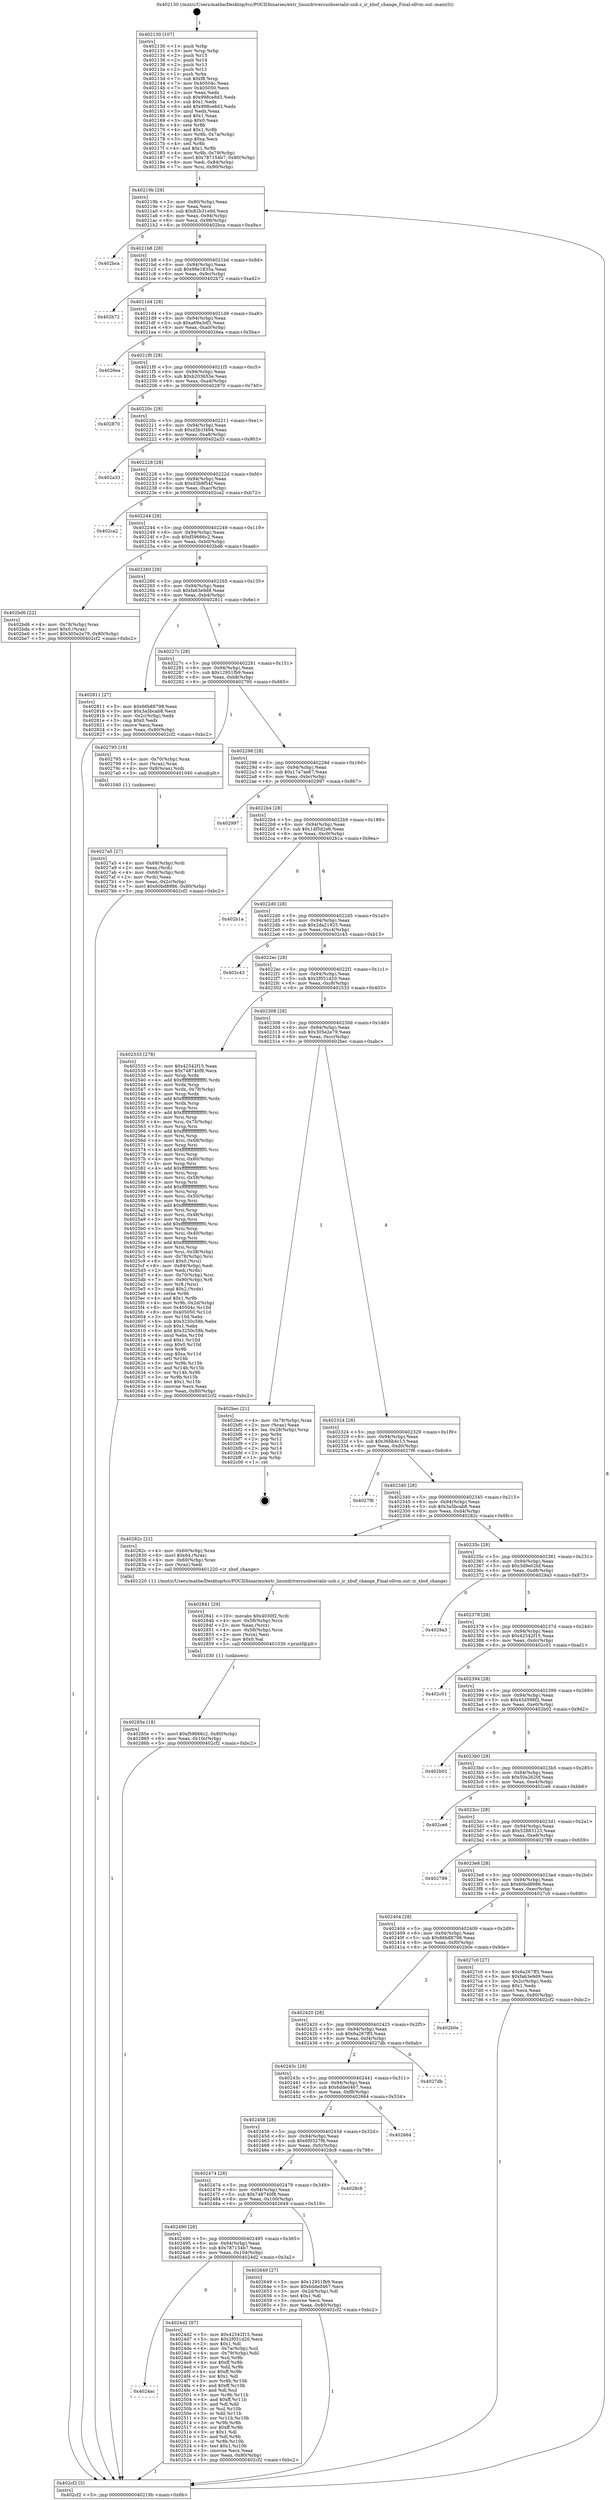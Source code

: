 digraph "0x402130" {
  label = "0x402130 (/mnt/c/Users/mathe/Desktop/tcc/POCII/binaries/extr_linuxdriversusbserialir-usb.c_ir_xbof_change_Final-ollvm.out::main(0))"
  labelloc = "t"
  node[shape=record]

  Entry [label="",width=0.3,height=0.3,shape=circle,fillcolor=black,style=filled]
  "0x40219b" [label="{
     0x40219b [29]\l
     | [instrs]\l
     &nbsp;&nbsp;0x40219b \<+3\>: mov -0x80(%rbp),%eax\l
     &nbsp;&nbsp;0x40219e \<+2\>: mov %eax,%ecx\l
     &nbsp;&nbsp;0x4021a0 \<+6\>: sub $0x82b31e9d,%ecx\l
     &nbsp;&nbsp;0x4021a6 \<+6\>: mov %eax,-0x94(%rbp)\l
     &nbsp;&nbsp;0x4021ac \<+6\>: mov %ecx,-0x98(%rbp)\l
     &nbsp;&nbsp;0x4021b2 \<+6\>: je 0000000000402bca \<main+0xa9a\>\l
  }"]
  "0x402bca" [label="{
     0x402bca\l
  }", style=dashed]
  "0x4021b8" [label="{
     0x4021b8 [28]\l
     | [instrs]\l
     &nbsp;&nbsp;0x4021b8 \<+5\>: jmp 00000000004021bd \<main+0x8d\>\l
     &nbsp;&nbsp;0x4021bd \<+6\>: mov -0x94(%rbp),%eax\l
     &nbsp;&nbsp;0x4021c3 \<+5\>: sub $0x98e1835a,%eax\l
     &nbsp;&nbsp;0x4021c8 \<+6\>: mov %eax,-0x9c(%rbp)\l
     &nbsp;&nbsp;0x4021ce \<+6\>: je 0000000000402b72 \<main+0xa42\>\l
  }"]
  Exit [label="",width=0.3,height=0.3,shape=circle,fillcolor=black,style=filled,peripheries=2]
  "0x402b72" [label="{
     0x402b72\l
  }", style=dashed]
  "0x4021d4" [label="{
     0x4021d4 [28]\l
     | [instrs]\l
     &nbsp;&nbsp;0x4021d4 \<+5\>: jmp 00000000004021d9 \<main+0xa9\>\l
     &nbsp;&nbsp;0x4021d9 \<+6\>: mov -0x94(%rbp),%eax\l
     &nbsp;&nbsp;0x4021df \<+5\>: sub $0xa69a3df1,%eax\l
     &nbsp;&nbsp;0x4021e4 \<+6\>: mov %eax,-0xa0(%rbp)\l
     &nbsp;&nbsp;0x4021ea \<+6\>: je 00000000004026ea \<main+0x5ba\>\l
  }"]
  "0x40285e" [label="{
     0x40285e [18]\l
     | [instrs]\l
     &nbsp;&nbsp;0x40285e \<+7\>: movl $0xf59666c2,-0x80(%rbp)\l
     &nbsp;&nbsp;0x402865 \<+6\>: mov %eax,-0x10c(%rbp)\l
     &nbsp;&nbsp;0x40286b \<+5\>: jmp 0000000000402cf2 \<main+0xbc2\>\l
  }"]
  "0x4026ea" [label="{
     0x4026ea\l
  }", style=dashed]
  "0x4021f0" [label="{
     0x4021f0 [28]\l
     | [instrs]\l
     &nbsp;&nbsp;0x4021f0 \<+5\>: jmp 00000000004021f5 \<main+0xc5\>\l
     &nbsp;&nbsp;0x4021f5 \<+6\>: mov -0x94(%rbp),%eax\l
     &nbsp;&nbsp;0x4021fb \<+5\>: sub $0xb203655e,%eax\l
     &nbsp;&nbsp;0x402200 \<+6\>: mov %eax,-0xa4(%rbp)\l
     &nbsp;&nbsp;0x402206 \<+6\>: je 0000000000402870 \<main+0x740\>\l
  }"]
  "0x402841" [label="{
     0x402841 [29]\l
     | [instrs]\l
     &nbsp;&nbsp;0x402841 \<+10\>: movabs $0x4030f2,%rdi\l
     &nbsp;&nbsp;0x40284b \<+4\>: mov -0x58(%rbp),%rcx\l
     &nbsp;&nbsp;0x40284f \<+2\>: mov %eax,(%rcx)\l
     &nbsp;&nbsp;0x402851 \<+4\>: mov -0x58(%rbp),%rcx\l
     &nbsp;&nbsp;0x402855 \<+2\>: mov (%rcx),%esi\l
     &nbsp;&nbsp;0x402857 \<+2\>: mov $0x0,%al\l
     &nbsp;&nbsp;0x402859 \<+5\>: call 0000000000401030 \<printf@plt\>\l
     | [calls]\l
     &nbsp;&nbsp;0x401030 \{1\} (unknown)\l
  }"]
  "0x402870" [label="{
     0x402870\l
  }", style=dashed]
  "0x40220c" [label="{
     0x40220c [28]\l
     | [instrs]\l
     &nbsp;&nbsp;0x40220c \<+5\>: jmp 0000000000402211 \<main+0xe1\>\l
     &nbsp;&nbsp;0x402211 \<+6\>: mov -0x94(%rbp),%eax\l
     &nbsp;&nbsp;0x402217 \<+5\>: sub $0xd3b1f494,%eax\l
     &nbsp;&nbsp;0x40221c \<+6\>: mov %eax,-0xa8(%rbp)\l
     &nbsp;&nbsp;0x402222 \<+6\>: je 0000000000402a33 \<main+0x903\>\l
  }"]
  "0x4027a5" [label="{
     0x4027a5 [27]\l
     | [instrs]\l
     &nbsp;&nbsp;0x4027a5 \<+4\>: mov -0x68(%rbp),%rdi\l
     &nbsp;&nbsp;0x4027a9 \<+2\>: mov %eax,(%rdi)\l
     &nbsp;&nbsp;0x4027ab \<+4\>: mov -0x68(%rbp),%rdi\l
     &nbsp;&nbsp;0x4027af \<+2\>: mov (%rdi),%eax\l
     &nbsp;&nbsp;0x4027b1 \<+3\>: mov %eax,-0x2c(%rbp)\l
     &nbsp;&nbsp;0x4027b4 \<+7\>: movl $0x60bd8986,-0x80(%rbp)\l
     &nbsp;&nbsp;0x4027bb \<+5\>: jmp 0000000000402cf2 \<main+0xbc2\>\l
  }"]
  "0x402a33" [label="{
     0x402a33\l
  }", style=dashed]
  "0x402228" [label="{
     0x402228 [28]\l
     | [instrs]\l
     &nbsp;&nbsp;0x402228 \<+5\>: jmp 000000000040222d \<main+0xfd\>\l
     &nbsp;&nbsp;0x40222d \<+6\>: mov -0x94(%rbp),%eax\l
     &nbsp;&nbsp;0x402233 \<+5\>: sub $0xd3b9f54f,%eax\l
     &nbsp;&nbsp;0x402238 \<+6\>: mov %eax,-0xac(%rbp)\l
     &nbsp;&nbsp;0x40223e \<+6\>: je 0000000000402ca2 \<main+0xb72\>\l
  }"]
  "0x402130" [label="{
     0x402130 [107]\l
     | [instrs]\l
     &nbsp;&nbsp;0x402130 \<+1\>: push %rbp\l
     &nbsp;&nbsp;0x402131 \<+3\>: mov %rsp,%rbp\l
     &nbsp;&nbsp;0x402134 \<+2\>: push %r15\l
     &nbsp;&nbsp;0x402136 \<+2\>: push %r14\l
     &nbsp;&nbsp;0x402138 \<+2\>: push %r13\l
     &nbsp;&nbsp;0x40213a \<+2\>: push %r12\l
     &nbsp;&nbsp;0x40213c \<+1\>: push %rbx\l
     &nbsp;&nbsp;0x40213d \<+7\>: sub $0xf8,%rsp\l
     &nbsp;&nbsp;0x402144 \<+7\>: mov 0x40504c,%eax\l
     &nbsp;&nbsp;0x40214b \<+7\>: mov 0x405050,%ecx\l
     &nbsp;&nbsp;0x402152 \<+2\>: mov %eax,%edx\l
     &nbsp;&nbsp;0x402154 \<+6\>: sub $0x998ce8d3,%edx\l
     &nbsp;&nbsp;0x40215a \<+3\>: sub $0x1,%edx\l
     &nbsp;&nbsp;0x40215d \<+6\>: add $0x998ce8d3,%edx\l
     &nbsp;&nbsp;0x402163 \<+3\>: imul %edx,%eax\l
     &nbsp;&nbsp;0x402166 \<+3\>: and $0x1,%eax\l
     &nbsp;&nbsp;0x402169 \<+3\>: cmp $0x0,%eax\l
     &nbsp;&nbsp;0x40216c \<+4\>: sete %r8b\l
     &nbsp;&nbsp;0x402170 \<+4\>: and $0x1,%r8b\l
     &nbsp;&nbsp;0x402174 \<+4\>: mov %r8b,-0x7a(%rbp)\l
     &nbsp;&nbsp;0x402178 \<+3\>: cmp $0xa,%ecx\l
     &nbsp;&nbsp;0x40217b \<+4\>: setl %r8b\l
     &nbsp;&nbsp;0x40217f \<+4\>: and $0x1,%r8b\l
     &nbsp;&nbsp;0x402183 \<+4\>: mov %r8b,-0x79(%rbp)\l
     &nbsp;&nbsp;0x402187 \<+7\>: movl $0x787154b7,-0x80(%rbp)\l
     &nbsp;&nbsp;0x40218e \<+6\>: mov %edi,-0x84(%rbp)\l
     &nbsp;&nbsp;0x402194 \<+7\>: mov %rsi,-0x90(%rbp)\l
  }"]
  "0x402ca2" [label="{
     0x402ca2\l
  }", style=dashed]
  "0x402244" [label="{
     0x402244 [28]\l
     | [instrs]\l
     &nbsp;&nbsp;0x402244 \<+5\>: jmp 0000000000402249 \<main+0x119\>\l
     &nbsp;&nbsp;0x402249 \<+6\>: mov -0x94(%rbp),%eax\l
     &nbsp;&nbsp;0x40224f \<+5\>: sub $0xf59666c2,%eax\l
     &nbsp;&nbsp;0x402254 \<+6\>: mov %eax,-0xb0(%rbp)\l
     &nbsp;&nbsp;0x40225a \<+6\>: je 0000000000402bd6 \<main+0xaa6\>\l
  }"]
  "0x402cf2" [label="{
     0x402cf2 [5]\l
     | [instrs]\l
     &nbsp;&nbsp;0x402cf2 \<+5\>: jmp 000000000040219b \<main+0x6b\>\l
  }"]
  "0x402bd6" [label="{
     0x402bd6 [22]\l
     | [instrs]\l
     &nbsp;&nbsp;0x402bd6 \<+4\>: mov -0x78(%rbp),%rax\l
     &nbsp;&nbsp;0x402bda \<+6\>: movl $0x0,(%rax)\l
     &nbsp;&nbsp;0x402be0 \<+7\>: movl $0x305e2e79,-0x80(%rbp)\l
     &nbsp;&nbsp;0x402be7 \<+5\>: jmp 0000000000402cf2 \<main+0xbc2\>\l
  }"]
  "0x402260" [label="{
     0x402260 [28]\l
     | [instrs]\l
     &nbsp;&nbsp;0x402260 \<+5\>: jmp 0000000000402265 \<main+0x135\>\l
     &nbsp;&nbsp;0x402265 \<+6\>: mov -0x94(%rbp),%eax\l
     &nbsp;&nbsp;0x40226b \<+5\>: sub $0xfa63e9d9,%eax\l
     &nbsp;&nbsp;0x402270 \<+6\>: mov %eax,-0xb4(%rbp)\l
     &nbsp;&nbsp;0x402276 \<+6\>: je 0000000000402811 \<main+0x6e1\>\l
  }"]
  "0x4024ac" [label="{
     0x4024ac\l
  }", style=dashed]
  "0x402811" [label="{
     0x402811 [27]\l
     | [instrs]\l
     &nbsp;&nbsp;0x402811 \<+5\>: mov $0x66b88798,%eax\l
     &nbsp;&nbsp;0x402816 \<+5\>: mov $0x3a5bcab8,%ecx\l
     &nbsp;&nbsp;0x40281b \<+3\>: mov -0x2c(%rbp),%edx\l
     &nbsp;&nbsp;0x40281e \<+3\>: cmp $0x0,%edx\l
     &nbsp;&nbsp;0x402821 \<+3\>: cmove %ecx,%eax\l
     &nbsp;&nbsp;0x402824 \<+3\>: mov %eax,-0x80(%rbp)\l
     &nbsp;&nbsp;0x402827 \<+5\>: jmp 0000000000402cf2 \<main+0xbc2\>\l
  }"]
  "0x40227c" [label="{
     0x40227c [28]\l
     | [instrs]\l
     &nbsp;&nbsp;0x40227c \<+5\>: jmp 0000000000402281 \<main+0x151\>\l
     &nbsp;&nbsp;0x402281 \<+6\>: mov -0x94(%rbp),%eax\l
     &nbsp;&nbsp;0x402287 \<+5\>: sub $0x12951fb9,%eax\l
     &nbsp;&nbsp;0x40228c \<+6\>: mov %eax,-0xb8(%rbp)\l
     &nbsp;&nbsp;0x402292 \<+6\>: je 0000000000402795 \<main+0x665\>\l
  }"]
  "0x4024d2" [label="{
     0x4024d2 [97]\l
     | [instrs]\l
     &nbsp;&nbsp;0x4024d2 \<+5\>: mov $0x42542f15,%eax\l
     &nbsp;&nbsp;0x4024d7 \<+5\>: mov $0x2f051d20,%ecx\l
     &nbsp;&nbsp;0x4024dc \<+2\>: mov $0x1,%dl\l
     &nbsp;&nbsp;0x4024de \<+4\>: mov -0x7a(%rbp),%sil\l
     &nbsp;&nbsp;0x4024e2 \<+4\>: mov -0x79(%rbp),%dil\l
     &nbsp;&nbsp;0x4024e6 \<+3\>: mov %sil,%r8b\l
     &nbsp;&nbsp;0x4024e9 \<+4\>: xor $0xff,%r8b\l
     &nbsp;&nbsp;0x4024ed \<+3\>: mov %dil,%r9b\l
     &nbsp;&nbsp;0x4024f0 \<+4\>: xor $0xff,%r9b\l
     &nbsp;&nbsp;0x4024f4 \<+3\>: xor $0x1,%dl\l
     &nbsp;&nbsp;0x4024f7 \<+3\>: mov %r8b,%r10b\l
     &nbsp;&nbsp;0x4024fa \<+4\>: and $0xff,%r10b\l
     &nbsp;&nbsp;0x4024fe \<+3\>: and %dl,%sil\l
     &nbsp;&nbsp;0x402501 \<+3\>: mov %r9b,%r11b\l
     &nbsp;&nbsp;0x402504 \<+4\>: and $0xff,%r11b\l
     &nbsp;&nbsp;0x402508 \<+3\>: and %dl,%dil\l
     &nbsp;&nbsp;0x40250b \<+3\>: or %sil,%r10b\l
     &nbsp;&nbsp;0x40250e \<+3\>: or %dil,%r11b\l
     &nbsp;&nbsp;0x402511 \<+3\>: xor %r11b,%r10b\l
     &nbsp;&nbsp;0x402514 \<+3\>: or %r9b,%r8b\l
     &nbsp;&nbsp;0x402517 \<+4\>: xor $0xff,%r8b\l
     &nbsp;&nbsp;0x40251b \<+3\>: or $0x1,%dl\l
     &nbsp;&nbsp;0x40251e \<+3\>: and %dl,%r8b\l
     &nbsp;&nbsp;0x402521 \<+3\>: or %r8b,%r10b\l
     &nbsp;&nbsp;0x402524 \<+4\>: test $0x1,%r10b\l
     &nbsp;&nbsp;0x402528 \<+3\>: cmovne %ecx,%eax\l
     &nbsp;&nbsp;0x40252b \<+3\>: mov %eax,-0x80(%rbp)\l
     &nbsp;&nbsp;0x40252e \<+5\>: jmp 0000000000402cf2 \<main+0xbc2\>\l
  }"]
  "0x402795" [label="{
     0x402795 [16]\l
     | [instrs]\l
     &nbsp;&nbsp;0x402795 \<+4\>: mov -0x70(%rbp),%rax\l
     &nbsp;&nbsp;0x402799 \<+3\>: mov (%rax),%rax\l
     &nbsp;&nbsp;0x40279c \<+4\>: mov 0x8(%rax),%rdi\l
     &nbsp;&nbsp;0x4027a0 \<+5\>: call 0000000000401040 \<atoi@plt\>\l
     | [calls]\l
     &nbsp;&nbsp;0x401040 \{1\} (unknown)\l
  }"]
  "0x402298" [label="{
     0x402298 [28]\l
     | [instrs]\l
     &nbsp;&nbsp;0x402298 \<+5\>: jmp 000000000040229d \<main+0x16d\>\l
     &nbsp;&nbsp;0x40229d \<+6\>: mov -0x94(%rbp),%eax\l
     &nbsp;&nbsp;0x4022a3 \<+5\>: sub $0x17a7ae67,%eax\l
     &nbsp;&nbsp;0x4022a8 \<+6\>: mov %eax,-0xbc(%rbp)\l
     &nbsp;&nbsp;0x4022ae \<+6\>: je 0000000000402997 \<main+0x867\>\l
  }"]
  "0x402490" [label="{
     0x402490 [28]\l
     | [instrs]\l
     &nbsp;&nbsp;0x402490 \<+5\>: jmp 0000000000402495 \<main+0x365\>\l
     &nbsp;&nbsp;0x402495 \<+6\>: mov -0x94(%rbp),%eax\l
     &nbsp;&nbsp;0x40249b \<+5\>: sub $0x787154b7,%eax\l
     &nbsp;&nbsp;0x4024a0 \<+6\>: mov %eax,-0x104(%rbp)\l
     &nbsp;&nbsp;0x4024a6 \<+6\>: je 00000000004024d2 \<main+0x3a2\>\l
  }"]
  "0x402997" [label="{
     0x402997\l
  }", style=dashed]
  "0x4022b4" [label="{
     0x4022b4 [28]\l
     | [instrs]\l
     &nbsp;&nbsp;0x4022b4 \<+5\>: jmp 00000000004022b9 \<main+0x189\>\l
     &nbsp;&nbsp;0x4022b9 \<+6\>: mov -0x94(%rbp),%eax\l
     &nbsp;&nbsp;0x4022bf \<+5\>: sub $0x1df5d2e6,%eax\l
     &nbsp;&nbsp;0x4022c4 \<+6\>: mov %eax,-0xc0(%rbp)\l
     &nbsp;&nbsp;0x4022ca \<+6\>: je 0000000000402b1a \<main+0x9ea\>\l
  }"]
  "0x402649" [label="{
     0x402649 [27]\l
     | [instrs]\l
     &nbsp;&nbsp;0x402649 \<+5\>: mov $0x12951fb9,%eax\l
     &nbsp;&nbsp;0x40264e \<+5\>: mov $0x6dde0467,%ecx\l
     &nbsp;&nbsp;0x402653 \<+3\>: mov -0x2d(%rbp),%dl\l
     &nbsp;&nbsp;0x402656 \<+3\>: test $0x1,%dl\l
     &nbsp;&nbsp;0x402659 \<+3\>: cmovne %ecx,%eax\l
     &nbsp;&nbsp;0x40265c \<+3\>: mov %eax,-0x80(%rbp)\l
     &nbsp;&nbsp;0x40265f \<+5\>: jmp 0000000000402cf2 \<main+0xbc2\>\l
  }"]
  "0x402b1a" [label="{
     0x402b1a\l
  }", style=dashed]
  "0x4022d0" [label="{
     0x4022d0 [28]\l
     | [instrs]\l
     &nbsp;&nbsp;0x4022d0 \<+5\>: jmp 00000000004022d5 \<main+0x1a5\>\l
     &nbsp;&nbsp;0x4022d5 \<+6\>: mov -0x94(%rbp),%eax\l
     &nbsp;&nbsp;0x4022db \<+5\>: sub $0x2da21925,%eax\l
     &nbsp;&nbsp;0x4022e0 \<+6\>: mov %eax,-0xc4(%rbp)\l
     &nbsp;&nbsp;0x4022e6 \<+6\>: je 0000000000402c43 \<main+0xb13\>\l
  }"]
  "0x402474" [label="{
     0x402474 [28]\l
     | [instrs]\l
     &nbsp;&nbsp;0x402474 \<+5\>: jmp 0000000000402479 \<main+0x349\>\l
     &nbsp;&nbsp;0x402479 \<+6\>: mov -0x94(%rbp),%eax\l
     &nbsp;&nbsp;0x40247f \<+5\>: sub $0x748740f8,%eax\l
     &nbsp;&nbsp;0x402484 \<+6\>: mov %eax,-0x100(%rbp)\l
     &nbsp;&nbsp;0x40248a \<+6\>: je 0000000000402649 \<main+0x519\>\l
  }"]
  "0x402c43" [label="{
     0x402c43\l
  }", style=dashed]
  "0x4022ec" [label="{
     0x4022ec [28]\l
     | [instrs]\l
     &nbsp;&nbsp;0x4022ec \<+5\>: jmp 00000000004022f1 \<main+0x1c1\>\l
     &nbsp;&nbsp;0x4022f1 \<+6\>: mov -0x94(%rbp),%eax\l
     &nbsp;&nbsp;0x4022f7 \<+5\>: sub $0x2f051d20,%eax\l
     &nbsp;&nbsp;0x4022fc \<+6\>: mov %eax,-0xc8(%rbp)\l
     &nbsp;&nbsp;0x402302 \<+6\>: je 0000000000402533 \<main+0x403\>\l
  }"]
  "0x4028c8" [label="{
     0x4028c8\l
  }", style=dashed]
  "0x402533" [label="{
     0x402533 [278]\l
     | [instrs]\l
     &nbsp;&nbsp;0x402533 \<+5\>: mov $0x42542f15,%eax\l
     &nbsp;&nbsp;0x402538 \<+5\>: mov $0x748740f8,%ecx\l
     &nbsp;&nbsp;0x40253d \<+3\>: mov %rsp,%rdx\l
     &nbsp;&nbsp;0x402540 \<+4\>: add $0xfffffffffffffff0,%rdx\l
     &nbsp;&nbsp;0x402544 \<+3\>: mov %rdx,%rsp\l
     &nbsp;&nbsp;0x402547 \<+4\>: mov %rdx,-0x78(%rbp)\l
     &nbsp;&nbsp;0x40254b \<+3\>: mov %rsp,%rdx\l
     &nbsp;&nbsp;0x40254e \<+4\>: add $0xfffffffffffffff0,%rdx\l
     &nbsp;&nbsp;0x402552 \<+3\>: mov %rdx,%rsp\l
     &nbsp;&nbsp;0x402555 \<+3\>: mov %rsp,%rsi\l
     &nbsp;&nbsp;0x402558 \<+4\>: add $0xfffffffffffffff0,%rsi\l
     &nbsp;&nbsp;0x40255c \<+3\>: mov %rsi,%rsp\l
     &nbsp;&nbsp;0x40255f \<+4\>: mov %rsi,-0x70(%rbp)\l
     &nbsp;&nbsp;0x402563 \<+3\>: mov %rsp,%rsi\l
     &nbsp;&nbsp;0x402566 \<+4\>: add $0xfffffffffffffff0,%rsi\l
     &nbsp;&nbsp;0x40256a \<+3\>: mov %rsi,%rsp\l
     &nbsp;&nbsp;0x40256d \<+4\>: mov %rsi,-0x68(%rbp)\l
     &nbsp;&nbsp;0x402571 \<+3\>: mov %rsp,%rsi\l
     &nbsp;&nbsp;0x402574 \<+4\>: add $0xfffffffffffffff0,%rsi\l
     &nbsp;&nbsp;0x402578 \<+3\>: mov %rsi,%rsp\l
     &nbsp;&nbsp;0x40257b \<+4\>: mov %rsi,-0x60(%rbp)\l
     &nbsp;&nbsp;0x40257f \<+3\>: mov %rsp,%rsi\l
     &nbsp;&nbsp;0x402582 \<+4\>: add $0xfffffffffffffff0,%rsi\l
     &nbsp;&nbsp;0x402586 \<+3\>: mov %rsi,%rsp\l
     &nbsp;&nbsp;0x402589 \<+4\>: mov %rsi,-0x58(%rbp)\l
     &nbsp;&nbsp;0x40258d \<+3\>: mov %rsp,%rsi\l
     &nbsp;&nbsp;0x402590 \<+4\>: add $0xfffffffffffffff0,%rsi\l
     &nbsp;&nbsp;0x402594 \<+3\>: mov %rsi,%rsp\l
     &nbsp;&nbsp;0x402597 \<+4\>: mov %rsi,-0x50(%rbp)\l
     &nbsp;&nbsp;0x40259b \<+3\>: mov %rsp,%rsi\l
     &nbsp;&nbsp;0x40259e \<+4\>: add $0xfffffffffffffff0,%rsi\l
     &nbsp;&nbsp;0x4025a2 \<+3\>: mov %rsi,%rsp\l
     &nbsp;&nbsp;0x4025a5 \<+4\>: mov %rsi,-0x48(%rbp)\l
     &nbsp;&nbsp;0x4025a9 \<+3\>: mov %rsp,%rsi\l
     &nbsp;&nbsp;0x4025ac \<+4\>: add $0xfffffffffffffff0,%rsi\l
     &nbsp;&nbsp;0x4025b0 \<+3\>: mov %rsi,%rsp\l
     &nbsp;&nbsp;0x4025b3 \<+4\>: mov %rsi,-0x40(%rbp)\l
     &nbsp;&nbsp;0x4025b7 \<+3\>: mov %rsp,%rsi\l
     &nbsp;&nbsp;0x4025ba \<+4\>: add $0xfffffffffffffff0,%rsi\l
     &nbsp;&nbsp;0x4025be \<+3\>: mov %rsi,%rsp\l
     &nbsp;&nbsp;0x4025c1 \<+4\>: mov %rsi,-0x38(%rbp)\l
     &nbsp;&nbsp;0x4025c5 \<+4\>: mov -0x78(%rbp),%rsi\l
     &nbsp;&nbsp;0x4025c9 \<+6\>: movl $0x0,(%rsi)\l
     &nbsp;&nbsp;0x4025cf \<+6\>: mov -0x84(%rbp),%edi\l
     &nbsp;&nbsp;0x4025d5 \<+2\>: mov %edi,(%rdx)\l
     &nbsp;&nbsp;0x4025d7 \<+4\>: mov -0x70(%rbp),%rsi\l
     &nbsp;&nbsp;0x4025db \<+7\>: mov -0x90(%rbp),%r8\l
     &nbsp;&nbsp;0x4025e2 \<+3\>: mov %r8,(%rsi)\l
     &nbsp;&nbsp;0x4025e5 \<+3\>: cmpl $0x2,(%rdx)\l
     &nbsp;&nbsp;0x4025e8 \<+4\>: setne %r9b\l
     &nbsp;&nbsp;0x4025ec \<+4\>: and $0x1,%r9b\l
     &nbsp;&nbsp;0x4025f0 \<+4\>: mov %r9b,-0x2d(%rbp)\l
     &nbsp;&nbsp;0x4025f4 \<+8\>: mov 0x40504c,%r10d\l
     &nbsp;&nbsp;0x4025fc \<+8\>: mov 0x405050,%r11d\l
     &nbsp;&nbsp;0x402604 \<+3\>: mov %r10d,%ebx\l
     &nbsp;&nbsp;0x402607 \<+6\>: sub $0x3250c58b,%ebx\l
     &nbsp;&nbsp;0x40260d \<+3\>: sub $0x1,%ebx\l
     &nbsp;&nbsp;0x402610 \<+6\>: add $0x3250c58b,%ebx\l
     &nbsp;&nbsp;0x402616 \<+4\>: imul %ebx,%r10d\l
     &nbsp;&nbsp;0x40261a \<+4\>: and $0x1,%r10d\l
     &nbsp;&nbsp;0x40261e \<+4\>: cmp $0x0,%r10d\l
     &nbsp;&nbsp;0x402622 \<+4\>: sete %r9b\l
     &nbsp;&nbsp;0x402626 \<+4\>: cmp $0xa,%r11d\l
     &nbsp;&nbsp;0x40262a \<+4\>: setl %r14b\l
     &nbsp;&nbsp;0x40262e \<+3\>: mov %r9b,%r15b\l
     &nbsp;&nbsp;0x402631 \<+3\>: and %r14b,%r15b\l
     &nbsp;&nbsp;0x402634 \<+3\>: xor %r14b,%r9b\l
     &nbsp;&nbsp;0x402637 \<+3\>: or %r9b,%r15b\l
     &nbsp;&nbsp;0x40263a \<+4\>: test $0x1,%r15b\l
     &nbsp;&nbsp;0x40263e \<+3\>: cmovne %ecx,%eax\l
     &nbsp;&nbsp;0x402641 \<+3\>: mov %eax,-0x80(%rbp)\l
     &nbsp;&nbsp;0x402644 \<+5\>: jmp 0000000000402cf2 \<main+0xbc2\>\l
  }"]
  "0x402308" [label="{
     0x402308 [28]\l
     | [instrs]\l
     &nbsp;&nbsp;0x402308 \<+5\>: jmp 000000000040230d \<main+0x1dd\>\l
     &nbsp;&nbsp;0x40230d \<+6\>: mov -0x94(%rbp),%eax\l
     &nbsp;&nbsp;0x402313 \<+5\>: sub $0x305e2e79,%eax\l
     &nbsp;&nbsp;0x402318 \<+6\>: mov %eax,-0xcc(%rbp)\l
     &nbsp;&nbsp;0x40231e \<+6\>: je 0000000000402bec \<main+0xabc\>\l
  }"]
  "0x402458" [label="{
     0x402458 [28]\l
     | [instrs]\l
     &nbsp;&nbsp;0x402458 \<+5\>: jmp 000000000040245d \<main+0x32d\>\l
     &nbsp;&nbsp;0x40245d \<+6\>: mov -0x94(%rbp),%eax\l
     &nbsp;&nbsp;0x402463 \<+5\>: sub $0x6f0327f6,%eax\l
     &nbsp;&nbsp;0x402468 \<+6\>: mov %eax,-0xfc(%rbp)\l
     &nbsp;&nbsp;0x40246e \<+6\>: je 00000000004028c8 \<main+0x798\>\l
  }"]
  "0x402bec" [label="{
     0x402bec [21]\l
     | [instrs]\l
     &nbsp;&nbsp;0x402bec \<+4\>: mov -0x78(%rbp),%rax\l
     &nbsp;&nbsp;0x402bf0 \<+2\>: mov (%rax),%eax\l
     &nbsp;&nbsp;0x402bf2 \<+4\>: lea -0x28(%rbp),%rsp\l
     &nbsp;&nbsp;0x402bf6 \<+1\>: pop %rbx\l
     &nbsp;&nbsp;0x402bf7 \<+2\>: pop %r12\l
     &nbsp;&nbsp;0x402bf9 \<+2\>: pop %r13\l
     &nbsp;&nbsp;0x402bfb \<+2\>: pop %r14\l
     &nbsp;&nbsp;0x402bfd \<+2\>: pop %r15\l
     &nbsp;&nbsp;0x402bff \<+1\>: pop %rbp\l
     &nbsp;&nbsp;0x402c00 \<+1\>: ret\l
  }"]
  "0x402324" [label="{
     0x402324 [28]\l
     | [instrs]\l
     &nbsp;&nbsp;0x402324 \<+5\>: jmp 0000000000402329 \<main+0x1f9\>\l
     &nbsp;&nbsp;0x402329 \<+6\>: mov -0x94(%rbp),%eax\l
     &nbsp;&nbsp;0x40232f \<+5\>: sub $0x36bb4c13,%eax\l
     &nbsp;&nbsp;0x402334 \<+6\>: mov %eax,-0xd0(%rbp)\l
     &nbsp;&nbsp;0x40233a \<+6\>: je 00000000004027f6 \<main+0x6c6\>\l
  }"]
  "0x402664" [label="{
     0x402664\l
  }", style=dashed]
  "0x4027f6" [label="{
     0x4027f6\l
  }", style=dashed]
  "0x402340" [label="{
     0x402340 [28]\l
     | [instrs]\l
     &nbsp;&nbsp;0x402340 \<+5\>: jmp 0000000000402345 \<main+0x215\>\l
     &nbsp;&nbsp;0x402345 \<+6\>: mov -0x94(%rbp),%eax\l
     &nbsp;&nbsp;0x40234b \<+5\>: sub $0x3a5bcab8,%eax\l
     &nbsp;&nbsp;0x402350 \<+6\>: mov %eax,-0xd4(%rbp)\l
     &nbsp;&nbsp;0x402356 \<+6\>: je 000000000040282c \<main+0x6fc\>\l
  }"]
  "0x40243c" [label="{
     0x40243c [28]\l
     | [instrs]\l
     &nbsp;&nbsp;0x40243c \<+5\>: jmp 0000000000402441 \<main+0x311\>\l
     &nbsp;&nbsp;0x402441 \<+6\>: mov -0x94(%rbp),%eax\l
     &nbsp;&nbsp;0x402447 \<+5\>: sub $0x6dde0467,%eax\l
     &nbsp;&nbsp;0x40244c \<+6\>: mov %eax,-0xf8(%rbp)\l
     &nbsp;&nbsp;0x402452 \<+6\>: je 0000000000402664 \<main+0x534\>\l
  }"]
  "0x40282c" [label="{
     0x40282c [21]\l
     | [instrs]\l
     &nbsp;&nbsp;0x40282c \<+4\>: mov -0x60(%rbp),%rax\l
     &nbsp;&nbsp;0x402830 \<+6\>: movl $0x64,(%rax)\l
     &nbsp;&nbsp;0x402836 \<+4\>: mov -0x60(%rbp),%rax\l
     &nbsp;&nbsp;0x40283a \<+2\>: mov (%rax),%edi\l
     &nbsp;&nbsp;0x40283c \<+5\>: call 0000000000401220 \<ir_xbof_change\>\l
     | [calls]\l
     &nbsp;&nbsp;0x401220 \{1\} (/mnt/c/Users/mathe/Desktop/tcc/POCII/binaries/extr_linuxdriversusbserialir-usb.c_ir_xbof_change_Final-ollvm.out::ir_xbof_change)\l
  }"]
  "0x40235c" [label="{
     0x40235c [28]\l
     | [instrs]\l
     &nbsp;&nbsp;0x40235c \<+5\>: jmp 0000000000402361 \<main+0x231\>\l
     &nbsp;&nbsp;0x402361 \<+6\>: mov -0x94(%rbp),%eax\l
     &nbsp;&nbsp;0x402367 \<+5\>: sub $0x3d9e02bf,%eax\l
     &nbsp;&nbsp;0x40236c \<+6\>: mov %eax,-0xd8(%rbp)\l
     &nbsp;&nbsp;0x402372 \<+6\>: je 00000000004029a3 \<main+0x873\>\l
  }"]
  "0x4027db" [label="{
     0x4027db\l
  }", style=dashed]
  "0x4029a3" [label="{
     0x4029a3\l
  }", style=dashed]
  "0x402378" [label="{
     0x402378 [28]\l
     | [instrs]\l
     &nbsp;&nbsp;0x402378 \<+5\>: jmp 000000000040237d \<main+0x24d\>\l
     &nbsp;&nbsp;0x40237d \<+6\>: mov -0x94(%rbp),%eax\l
     &nbsp;&nbsp;0x402383 \<+5\>: sub $0x42542f15,%eax\l
     &nbsp;&nbsp;0x402388 \<+6\>: mov %eax,-0xdc(%rbp)\l
     &nbsp;&nbsp;0x40238e \<+6\>: je 0000000000402c01 \<main+0xad1\>\l
  }"]
  "0x402420" [label="{
     0x402420 [28]\l
     | [instrs]\l
     &nbsp;&nbsp;0x402420 \<+5\>: jmp 0000000000402425 \<main+0x2f5\>\l
     &nbsp;&nbsp;0x402425 \<+6\>: mov -0x94(%rbp),%eax\l
     &nbsp;&nbsp;0x40242b \<+5\>: sub $0x6a267ff3,%eax\l
     &nbsp;&nbsp;0x402430 \<+6\>: mov %eax,-0xf4(%rbp)\l
     &nbsp;&nbsp;0x402436 \<+6\>: je 00000000004027db \<main+0x6ab\>\l
  }"]
  "0x402c01" [label="{
     0x402c01\l
  }", style=dashed]
  "0x402394" [label="{
     0x402394 [28]\l
     | [instrs]\l
     &nbsp;&nbsp;0x402394 \<+5\>: jmp 0000000000402399 \<main+0x269\>\l
     &nbsp;&nbsp;0x402399 \<+6\>: mov -0x94(%rbp),%eax\l
     &nbsp;&nbsp;0x40239f \<+5\>: sub $0x45d598f2,%eax\l
     &nbsp;&nbsp;0x4023a4 \<+6\>: mov %eax,-0xe0(%rbp)\l
     &nbsp;&nbsp;0x4023aa \<+6\>: je 0000000000402b02 \<main+0x9d2\>\l
  }"]
  "0x402b0e" [label="{
     0x402b0e\l
  }", style=dashed]
  "0x402b02" [label="{
     0x402b02\l
  }", style=dashed]
  "0x4023b0" [label="{
     0x4023b0 [28]\l
     | [instrs]\l
     &nbsp;&nbsp;0x4023b0 \<+5\>: jmp 00000000004023b5 \<main+0x285\>\l
     &nbsp;&nbsp;0x4023b5 \<+6\>: mov -0x94(%rbp),%eax\l
     &nbsp;&nbsp;0x4023bb \<+5\>: sub $0x50a2620f,%eax\l
     &nbsp;&nbsp;0x4023c0 \<+6\>: mov %eax,-0xe4(%rbp)\l
     &nbsp;&nbsp;0x4023c6 \<+6\>: je 0000000000402ce6 \<main+0xbb6\>\l
  }"]
  "0x402404" [label="{
     0x402404 [28]\l
     | [instrs]\l
     &nbsp;&nbsp;0x402404 \<+5\>: jmp 0000000000402409 \<main+0x2d9\>\l
     &nbsp;&nbsp;0x402409 \<+6\>: mov -0x94(%rbp),%eax\l
     &nbsp;&nbsp;0x40240f \<+5\>: sub $0x66b88798,%eax\l
     &nbsp;&nbsp;0x402414 \<+6\>: mov %eax,-0xf0(%rbp)\l
     &nbsp;&nbsp;0x40241a \<+6\>: je 0000000000402b0e \<main+0x9de\>\l
  }"]
  "0x402ce6" [label="{
     0x402ce6\l
  }", style=dashed]
  "0x4023cc" [label="{
     0x4023cc [28]\l
     | [instrs]\l
     &nbsp;&nbsp;0x4023cc \<+5\>: jmp 00000000004023d1 \<main+0x2a1\>\l
     &nbsp;&nbsp;0x4023d1 \<+6\>: mov -0x94(%rbp),%eax\l
     &nbsp;&nbsp;0x4023d7 \<+5\>: sub $0x52883123,%eax\l
     &nbsp;&nbsp;0x4023dc \<+6\>: mov %eax,-0xe8(%rbp)\l
     &nbsp;&nbsp;0x4023e2 \<+6\>: je 0000000000402789 \<main+0x659\>\l
  }"]
  "0x4027c0" [label="{
     0x4027c0 [27]\l
     | [instrs]\l
     &nbsp;&nbsp;0x4027c0 \<+5\>: mov $0x6a267ff3,%eax\l
     &nbsp;&nbsp;0x4027c5 \<+5\>: mov $0xfa63e9d9,%ecx\l
     &nbsp;&nbsp;0x4027ca \<+3\>: mov -0x2c(%rbp),%edx\l
     &nbsp;&nbsp;0x4027cd \<+3\>: cmp $0x1,%edx\l
     &nbsp;&nbsp;0x4027d0 \<+3\>: cmovl %ecx,%eax\l
     &nbsp;&nbsp;0x4027d3 \<+3\>: mov %eax,-0x80(%rbp)\l
     &nbsp;&nbsp;0x4027d6 \<+5\>: jmp 0000000000402cf2 \<main+0xbc2\>\l
  }"]
  "0x402789" [label="{
     0x402789\l
  }", style=dashed]
  "0x4023e8" [label="{
     0x4023e8 [28]\l
     | [instrs]\l
     &nbsp;&nbsp;0x4023e8 \<+5\>: jmp 00000000004023ed \<main+0x2bd\>\l
     &nbsp;&nbsp;0x4023ed \<+6\>: mov -0x94(%rbp),%eax\l
     &nbsp;&nbsp;0x4023f3 \<+5\>: sub $0x60bd8986,%eax\l
     &nbsp;&nbsp;0x4023f8 \<+6\>: mov %eax,-0xec(%rbp)\l
     &nbsp;&nbsp;0x4023fe \<+6\>: je 00000000004027c0 \<main+0x690\>\l
  }"]
  Entry -> "0x402130" [label=" 1"]
  "0x40219b" -> "0x402bca" [label=" 0"]
  "0x40219b" -> "0x4021b8" [label=" 9"]
  "0x402bec" -> Exit [label=" 1"]
  "0x4021b8" -> "0x402b72" [label=" 0"]
  "0x4021b8" -> "0x4021d4" [label=" 9"]
  "0x402bd6" -> "0x402cf2" [label=" 1"]
  "0x4021d4" -> "0x4026ea" [label=" 0"]
  "0x4021d4" -> "0x4021f0" [label=" 9"]
  "0x40285e" -> "0x402cf2" [label=" 1"]
  "0x4021f0" -> "0x402870" [label=" 0"]
  "0x4021f0" -> "0x40220c" [label=" 9"]
  "0x402841" -> "0x40285e" [label=" 1"]
  "0x40220c" -> "0x402a33" [label=" 0"]
  "0x40220c" -> "0x402228" [label=" 9"]
  "0x40282c" -> "0x402841" [label=" 1"]
  "0x402228" -> "0x402ca2" [label=" 0"]
  "0x402228" -> "0x402244" [label=" 9"]
  "0x4027c0" -> "0x402cf2" [label=" 1"]
  "0x402244" -> "0x402bd6" [label=" 1"]
  "0x402244" -> "0x402260" [label=" 8"]
  "0x4027a5" -> "0x402cf2" [label=" 1"]
  "0x402260" -> "0x402811" [label=" 1"]
  "0x402260" -> "0x40227c" [label=" 7"]
  "0x402795" -> "0x4027a5" [label=" 1"]
  "0x40227c" -> "0x402795" [label=" 1"]
  "0x40227c" -> "0x402298" [label=" 6"]
  "0x402649" -> "0x402cf2" [label=" 1"]
  "0x402298" -> "0x402997" [label=" 0"]
  "0x402298" -> "0x4022b4" [label=" 6"]
  "0x402811" -> "0x402cf2" [label=" 1"]
  "0x4022b4" -> "0x402b1a" [label=" 0"]
  "0x4022b4" -> "0x4022d0" [label=" 6"]
  "0x402cf2" -> "0x40219b" [label=" 8"]
  "0x4022d0" -> "0x402c43" [label=" 0"]
  "0x4022d0" -> "0x4022ec" [label=" 6"]
  "0x4024d2" -> "0x402cf2" [label=" 1"]
  "0x4022ec" -> "0x402533" [label=" 1"]
  "0x4022ec" -> "0x402308" [label=" 5"]
  "0x402490" -> "0x4024ac" [label=" 0"]
  "0x402308" -> "0x402bec" [label=" 1"]
  "0x402308" -> "0x402324" [label=" 4"]
  "0x402533" -> "0x402cf2" [label=" 1"]
  "0x402324" -> "0x4027f6" [label=" 0"]
  "0x402324" -> "0x402340" [label=" 4"]
  "0x402474" -> "0x402490" [label=" 1"]
  "0x402340" -> "0x40282c" [label=" 1"]
  "0x402340" -> "0x40235c" [label=" 3"]
  "0x402130" -> "0x40219b" [label=" 1"]
  "0x40235c" -> "0x4029a3" [label=" 0"]
  "0x40235c" -> "0x402378" [label=" 3"]
  "0x402458" -> "0x402474" [label=" 2"]
  "0x402378" -> "0x402c01" [label=" 0"]
  "0x402378" -> "0x402394" [label=" 3"]
  "0x402490" -> "0x4024d2" [label=" 1"]
  "0x402394" -> "0x402b02" [label=" 0"]
  "0x402394" -> "0x4023b0" [label=" 3"]
  "0x40243c" -> "0x402458" [label=" 2"]
  "0x4023b0" -> "0x402ce6" [label=" 0"]
  "0x4023b0" -> "0x4023cc" [label=" 3"]
  "0x402474" -> "0x402649" [label=" 1"]
  "0x4023cc" -> "0x402789" [label=" 0"]
  "0x4023cc" -> "0x4023e8" [label=" 3"]
  "0x402420" -> "0x40243c" [label=" 2"]
  "0x4023e8" -> "0x4027c0" [label=" 1"]
  "0x4023e8" -> "0x402404" [label=" 2"]
  "0x40243c" -> "0x402664" [label=" 0"]
  "0x402404" -> "0x402b0e" [label=" 0"]
  "0x402404" -> "0x402420" [label=" 2"]
  "0x402458" -> "0x4028c8" [label=" 0"]
  "0x402420" -> "0x4027db" [label=" 0"]
}
